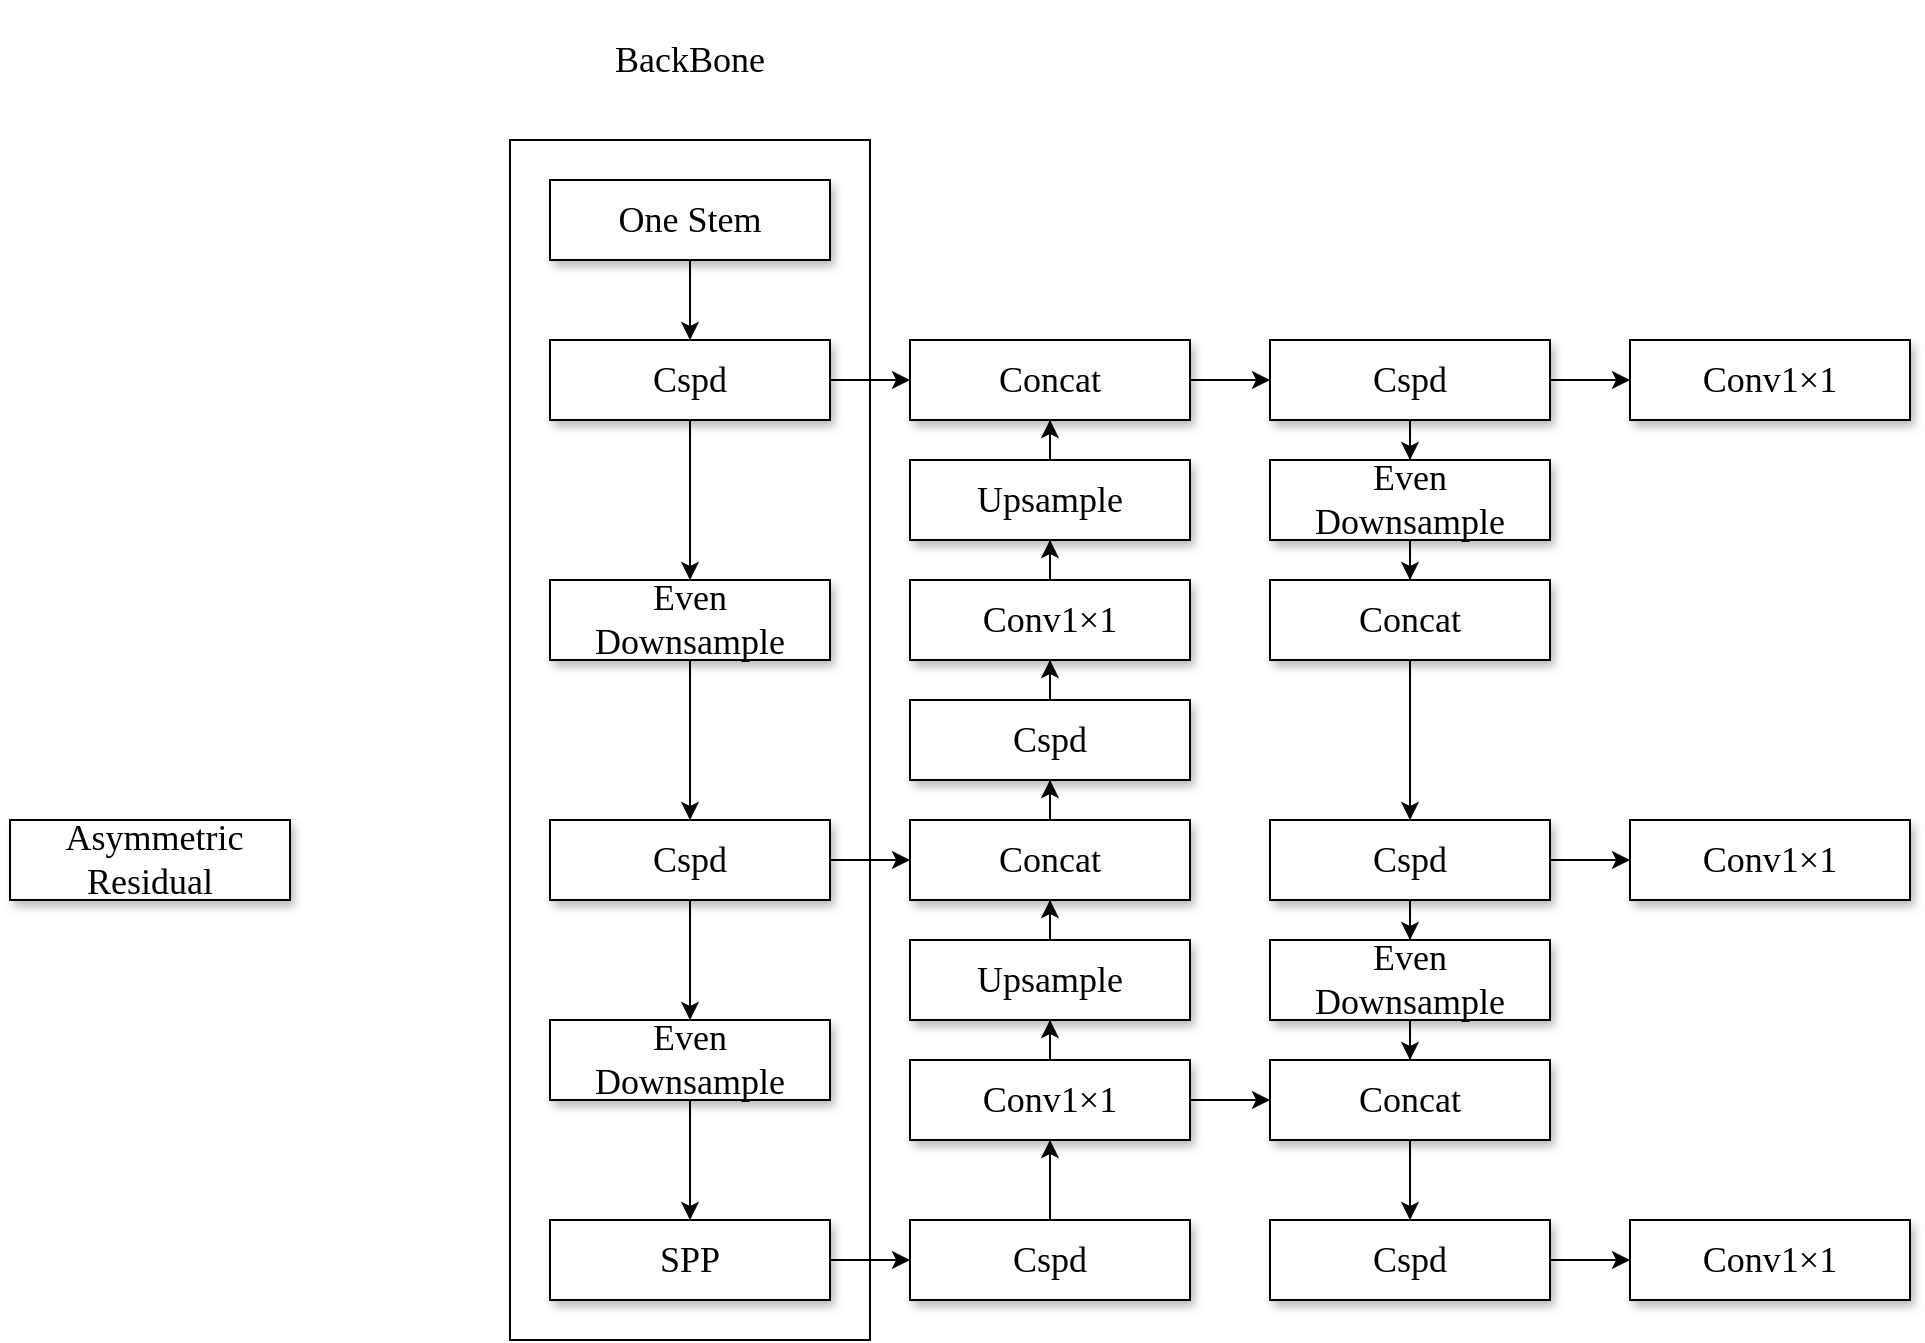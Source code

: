 <mxfile version="24.5.2" type="github">
  <diagram name="Page-1" id="edf60f1a-56cd-e834-aa8a-f176f3a09ee4">
    <mxGraphModel dx="2817" dy="687" grid="1" gridSize="10" guides="1" tooltips="1" connect="1" arrows="1" fold="1" page="1" pageScale="1" pageWidth="1100" pageHeight="850" background="none" math="0" shadow="0">
      <root>
        <mxCell id="0" />
        <mxCell id="1" parent="0" />
        <mxCell id="ypMZO8tSSEuYIi13xaaG-23" value="" style="edgeStyle=orthogonalEdgeStyle;rounded=0;orthogonalLoop=1;jettySize=auto;html=1;" edge="1" parent="1" source="ypMZO8tSSEuYIi13xaaG-7" target="ypMZO8tSSEuYIi13xaaG-15">
          <mxGeometry relative="1" as="geometry" />
        </mxCell>
        <mxCell id="ypMZO8tSSEuYIi13xaaG-7" value="&lt;font style=&quot;font-size: 18px;&quot;&gt;Even Downsample&lt;/font&gt;" style="whiteSpace=wrap;html=1;rounded=0;shadow=1;labelBackgroundColor=none;strokeWidth=1;fontFamily=Verdana;fontSize=8;align=center;spacing=6;" vertex="1" parent="1">
          <mxGeometry x="-360" y="600" width="140" height="40" as="geometry" />
        </mxCell>
        <mxCell id="ypMZO8tSSEuYIi13xaaG-8" value="&lt;font style=&quot;font-size: 18px;&quot;&gt;&amp;nbsp;Asymmetric Residual&lt;/font&gt;" style="whiteSpace=wrap;html=1;rounded=0;shadow=1;labelBackgroundColor=none;strokeWidth=1;fontFamily=Verdana;fontSize=8;align=center;spacing=6;" vertex="1" parent="1">
          <mxGeometry x="-630" y="720" width="140" height="40" as="geometry" />
        </mxCell>
        <mxCell id="ypMZO8tSSEuYIi13xaaG-50" value="" style="edgeStyle=orthogonalEdgeStyle;rounded=0;orthogonalLoop=1;jettySize=auto;html=1;" edge="1" parent="1" source="ypMZO8tSSEuYIi13xaaG-10" target="ypMZO8tSSEuYIi13xaaG-13">
          <mxGeometry relative="1" as="geometry" />
        </mxCell>
        <mxCell id="ypMZO8tSSEuYIi13xaaG-10" value="&lt;span style=&quot;font-size: 18px;&quot;&gt;One Stem&lt;/span&gt;" style="whiteSpace=wrap;html=1;rounded=0;shadow=1;labelBackgroundColor=none;strokeWidth=1;fontFamily=Verdana;fontSize=8;align=center;spacing=6;" vertex="1" parent="1">
          <mxGeometry x="-360" y="400" width="140" height="40" as="geometry" />
        </mxCell>
        <mxCell id="ypMZO8tSSEuYIi13xaaG-63" value="" style="edgeStyle=orthogonalEdgeStyle;rounded=0;orthogonalLoop=1;jettySize=auto;html=1;" edge="1" parent="1" source="ypMZO8tSSEuYIi13xaaG-12" target="ypMZO8tSSEuYIi13xaaG-56">
          <mxGeometry relative="1" as="geometry" />
        </mxCell>
        <mxCell id="ypMZO8tSSEuYIi13xaaG-12" value="&lt;span style=&quot;font-size: 18px;&quot;&gt;Concat&lt;/span&gt;" style="whiteSpace=wrap;html=1;rounded=0;shadow=1;labelBackgroundColor=none;strokeWidth=1;fontFamily=Verdana;fontSize=8;align=center;spacing=6;" vertex="1" parent="1">
          <mxGeometry x="-180" y="480" width="140" height="40" as="geometry" />
        </mxCell>
        <mxCell id="ypMZO8tSSEuYIi13xaaG-22" value="" style="edgeStyle=orthogonalEdgeStyle;rounded=0;orthogonalLoop=1;jettySize=auto;html=1;entryX=0.5;entryY=0;entryDx=0;entryDy=0;" edge="1" parent="1" source="ypMZO8tSSEuYIi13xaaG-13" target="ypMZO8tSSEuYIi13xaaG-7">
          <mxGeometry relative="1" as="geometry">
            <mxPoint x="-310" y="620" as="targetPoint" />
          </mxGeometry>
        </mxCell>
        <mxCell id="ypMZO8tSSEuYIi13xaaG-54" value="" style="edgeStyle=orthogonalEdgeStyle;rounded=0;orthogonalLoop=1;jettySize=auto;html=1;" edge="1" parent="1" source="ypMZO8tSSEuYIi13xaaG-13" target="ypMZO8tSSEuYIi13xaaG-12">
          <mxGeometry relative="1" as="geometry" />
        </mxCell>
        <mxCell id="ypMZO8tSSEuYIi13xaaG-13" value="&lt;span style=&quot;font-size: 18px;&quot;&gt;Cspd&lt;/span&gt;" style="whiteSpace=wrap;html=1;rounded=0;shadow=1;labelBackgroundColor=none;strokeWidth=1;fontFamily=Verdana;fontSize=8;align=center;spacing=6;" vertex="1" parent="1">
          <mxGeometry x="-360" y="480" width="140" height="40" as="geometry" />
        </mxCell>
        <mxCell id="ypMZO8tSSEuYIi13xaaG-25" value="" style="edgeStyle=orthogonalEdgeStyle;rounded=0;orthogonalLoop=1;jettySize=auto;html=1;" edge="1" parent="1" source="ypMZO8tSSEuYIi13xaaG-15" target="ypMZO8tSSEuYIi13xaaG-24">
          <mxGeometry relative="1" as="geometry" />
        </mxCell>
        <mxCell id="ypMZO8tSSEuYIi13xaaG-46" value="" style="edgeStyle=orthogonalEdgeStyle;rounded=0;orthogonalLoop=1;jettySize=auto;html=1;" edge="1" parent="1" source="ypMZO8tSSEuYIi13xaaG-15" target="ypMZO8tSSEuYIi13xaaG-44">
          <mxGeometry relative="1" as="geometry" />
        </mxCell>
        <mxCell id="ypMZO8tSSEuYIi13xaaG-15" value="&lt;span style=&quot;font-size: 18px;&quot;&gt;Cspd&lt;/span&gt;" style="whiteSpace=wrap;html=1;rounded=0;shadow=1;labelBackgroundColor=none;strokeWidth=1;fontFamily=Verdana;fontSize=8;align=center;spacing=6;" vertex="1" parent="1">
          <mxGeometry x="-360" y="720" width="140" height="40" as="geometry" />
        </mxCell>
        <mxCell id="ypMZO8tSSEuYIi13xaaG-27" value="" style="edgeStyle=orthogonalEdgeStyle;rounded=0;orthogonalLoop=1;jettySize=auto;html=1;" edge="1" parent="1" source="ypMZO8tSSEuYIi13xaaG-24" target="ypMZO8tSSEuYIi13xaaG-26">
          <mxGeometry relative="1" as="geometry" />
        </mxCell>
        <mxCell id="ypMZO8tSSEuYIi13xaaG-24" value="&lt;font style=&quot;font-size: 18px;&quot;&gt;Even Downsample&lt;/font&gt;" style="whiteSpace=wrap;html=1;rounded=0;shadow=1;labelBackgroundColor=none;strokeWidth=1;fontFamily=Verdana;fontSize=8;align=center;spacing=6;" vertex="1" parent="1">
          <mxGeometry x="-360" y="820" width="140" height="40" as="geometry" />
        </mxCell>
        <mxCell id="ypMZO8tSSEuYIi13xaaG-29" value="" style="edgeStyle=orthogonalEdgeStyle;rounded=0;orthogonalLoop=1;jettySize=auto;html=1;" edge="1" parent="1" source="ypMZO8tSSEuYIi13xaaG-26" target="ypMZO8tSSEuYIi13xaaG-28">
          <mxGeometry relative="1" as="geometry" />
        </mxCell>
        <mxCell id="ypMZO8tSSEuYIi13xaaG-26" value="&lt;font style=&quot;font-size: 18px;&quot;&gt;SPP&lt;/font&gt;" style="whiteSpace=wrap;html=1;rounded=0;shadow=1;labelBackgroundColor=none;strokeWidth=1;fontFamily=Verdana;fontSize=8;align=center;spacing=6;" vertex="1" parent="1">
          <mxGeometry x="-360" y="920" width="140" height="40" as="geometry" />
        </mxCell>
        <mxCell id="ypMZO8tSSEuYIi13xaaG-37" value="" style="edgeStyle=orthogonalEdgeStyle;rounded=0;orthogonalLoop=1;jettySize=auto;html=1;" edge="1" parent="1" source="ypMZO8tSSEuYIi13xaaG-28" target="ypMZO8tSSEuYIi13xaaG-32">
          <mxGeometry relative="1" as="geometry" />
        </mxCell>
        <mxCell id="ypMZO8tSSEuYIi13xaaG-28" value="&lt;span style=&quot;font-size: 18px;&quot;&gt;Cspd&lt;/span&gt;" style="whiteSpace=wrap;html=1;rounded=0;shadow=1;labelBackgroundColor=none;strokeWidth=1;fontFamily=Verdana;fontSize=8;align=center;spacing=6;" vertex="1" parent="1">
          <mxGeometry x="-180" y="920" width="140" height="40" as="geometry" />
        </mxCell>
        <mxCell id="ypMZO8tSSEuYIi13xaaG-43" value="" style="edgeStyle=orthogonalEdgeStyle;rounded=0;orthogonalLoop=1;jettySize=auto;html=1;" edge="1" parent="1" source="ypMZO8tSSEuYIi13xaaG-32" target="ypMZO8tSSEuYIi13xaaG-35">
          <mxGeometry relative="1" as="geometry" />
        </mxCell>
        <mxCell id="ypMZO8tSSEuYIi13xaaG-72" value="" style="edgeStyle=orthogonalEdgeStyle;rounded=0;orthogonalLoop=1;jettySize=auto;html=1;" edge="1" parent="1" source="ypMZO8tSSEuYIi13xaaG-32" target="ypMZO8tSSEuYIi13xaaG-61">
          <mxGeometry relative="1" as="geometry" />
        </mxCell>
        <mxCell id="ypMZO8tSSEuYIi13xaaG-32" value="&lt;font style=&quot;font-size: 18px;&quot;&gt;Conv1×1&lt;/font&gt;" style="whiteSpace=wrap;html=1;rounded=0;shadow=1;labelBackgroundColor=none;strokeWidth=1;fontFamily=Verdana;fontSize=8;align=center;spacing=6;" vertex="1" parent="1">
          <mxGeometry x="-180" y="840" width="140" height="40" as="geometry" />
        </mxCell>
        <mxCell id="ypMZO8tSSEuYIi13xaaG-49" value="" style="edgeStyle=orthogonalEdgeStyle;rounded=0;orthogonalLoop=1;jettySize=auto;html=1;" edge="1" parent="1" source="ypMZO8tSSEuYIi13xaaG-34" target="ypMZO8tSSEuYIi13xaaG-48">
          <mxGeometry relative="1" as="geometry" />
        </mxCell>
        <mxCell id="ypMZO8tSSEuYIi13xaaG-34" value="&lt;span style=&quot;font-size: 18px;&quot;&gt;Cspd&lt;/span&gt;" style="whiteSpace=wrap;html=1;rounded=0;shadow=1;labelBackgroundColor=none;strokeWidth=1;fontFamily=Verdana;fontSize=8;align=center;spacing=6;" vertex="1" parent="1">
          <mxGeometry x="-180" y="660" width="140" height="40" as="geometry" />
        </mxCell>
        <mxCell id="ypMZO8tSSEuYIi13xaaG-45" value="" style="edgeStyle=orthogonalEdgeStyle;rounded=0;orthogonalLoop=1;jettySize=auto;html=1;" edge="1" parent="1" source="ypMZO8tSSEuYIi13xaaG-35" target="ypMZO8tSSEuYIi13xaaG-44">
          <mxGeometry relative="1" as="geometry" />
        </mxCell>
        <mxCell id="ypMZO8tSSEuYIi13xaaG-35" value="&lt;span style=&quot;font-size: 18px;&quot;&gt;Upsample&lt;/span&gt;" style="whiteSpace=wrap;html=1;rounded=0;shadow=1;labelBackgroundColor=none;strokeWidth=1;fontFamily=Verdana;fontSize=8;align=center;spacing=6;" vertex="1" parent="1">
          <mxGeometry x="-180" y="780" width="140" height="40" as="geometry" />
        </mxCell>
        <mxCell id="ypMZO8tSSEuYIi13xaaG-47" value="" style="edgeStyle=orthogonalEdgeStyle;rounded=0;orthogonalLoop=1;jettySize=auto;html=1;" edge="1" parent="1" source="ypMZO8tSSEuYIi13xaaG-44" target="ypMZO8tSSEuYIi13xaaG-34">
          <mxGeometry relative="1" as="geometry" />
        </mxCell>
        <mxCell id="ypMZO8tSSEuYIi13xaaG-44" value="&lt;span style=&quot;font-size: 18px;&quot;&gt;Concat&lt;/span&gt;" style="whiteSpace=wrap;html=1;rounded=0;shadow=1;labelBackgroundColor=none;strokeWidth=1;fontFamily=Verdana;fontSize=8;align=center;spacing=6;" vertex="1" parent="1">
          <mxGeometry x="-180" y="720" width="140" height="40" as="geometry" />
        </mxCell>
        <mxCell id="ypMZO8tSSEuYIi13xaaG-52" value="" style="edgeStyle=orthogonalEdgeStyle;rounded=0;orthogonalLoop=1;jettySize=auto;html=1;" edge="1" parent="1" source="ypMZO8tSSEuYIi13xaaG-48" target="ypMZO8tSSEuYIi13xaaG-51">
          <mxGeometry relative="1" as="geometry" />
        </mxCell>
        <mxCell id="ypMZO8tSSEuYIi13xaaG-48" value="&lt;font style=&quot;font-size: 18px;&quot;&gt;Conv1×1&lt;/font&gt;" style="whiteSpace=wrap;html=1;rounded=0;shadow=1;labelBackgroundColor=none;strokeWidth=1;fontFamily=Verdana;fontSize=8;align=center;spacing=6;" vertex="1" parent="1">
          <mxGeometry x="-180" y="600" width="140" height="40" as="geometry" />
        </mxCell>
        <mxCell id="ypMZO8tSSEuYIi13xaaG-55" value="" style="edgeStyle=orthogonalEdgeStyle;rounded=0;orthogonalLoop=1;jettySize=auto;html=1;" edge="1" parent="1" source="ypMZO8tSSEuYIi13xaaG-51" target="ypMZO8tSSEuYIi13xaaG-12">
          <mxGeometry relative="1" as="geometry" />
        </mxCell>
        <mxCell id="ypMZO8tSSEuYIi13xaaG-51" value="&lt;span style=&quot;font-size: 18px;&quot;&gt;Upsample&lt;/span&gt;" style="whiteSpace=wrap;html=1;rounded=0;shadow=1;labelBackgroundColor=none;strokeWidth=1;fontFamily=Verdana;fontSize=8;align=center;spacing=6;" vertex="1" parent="1">
          <mxGeometry x="-180" y="540" width="140" height="40" as="geometry" />
        </mxCell>
        <mxCell id="ypMZO8tSSEuYIi13xaaG-65" value="" style="edgeStyle=orthogonalEdgeStyle;rounded=0;orthogonalLoop=1;jettySize=auto;html=1;" edge="1" parent="1" source="ypMZO8tSSEuYIi13xaaG-56" target="ypMZO8tSSEuYIi13xaaG-57">
          <mxGeometry relative="1" as="geometry" />
        </mxCell>
        <mxCell id="ypMZO8tSSEuYIi13xaaG-74" value="" style="edgeStyle=orthogonalEdgeStyle;rounded=0;orthogonalLoop=1;jettySize=auto;html=1;" edge="1" parent="1" source="ypMZO8tSSEuYIi13xaaG-56" target="ypMZO8tSSEuYIi13xaaG-73">
          <mxGeometry relative="1" as="geometry" />
        </mxCell>
        <mxCell id="ypMZO8tSSEuYIi13xaaG-56" value="&lt;span style=&quot;font-size: 18px;&quot;&gt;Cspd&lt;/span&gt;" style="whiteSpace=wrap;html=1;rounded=0;shadow=1;labelBackgroundColor=none;strokeWidth=1;fontFamily=Verdana;fontSize=8;align=center;spacing=6;" vertex="1" parent="1">
          <mxGeometry y="480" width="140" height="40" as="geometry" />
        </mxCell>
        <mxCell id="ypMZO8tSSEuYIi13xaaG-67" value="" style="edgeStyle=orthogonalEdgeStyle;rounded=0;orthogonalLoop=1;jettySize=auto;html=1;" edge="1" parent="1" source="ypMZO8tSSEuYIi13xaaG-57" target="ypMZO8tSSEuYIi13xaaG-58">
          <mxGeometry relative="1" as="geometry" />
        </mxCell>
        <mxCell id="ypMZO8tSSEuYIi13xaaG-57" value="&lt;font style=&quot;font-size: 18px;&quot;&gt;Even Downsample&lt;/font&gt;" style="whiteSpace=wrap;html=1;rounded=0;shadow=1;labelBackgroundColor=none;strokeWidth=1;fontFamily=Verdana;fontSize=8;align=center;spacing=6;" vertex="1" parent="1">
          <mxGeometry y="540" width="140" height="40" as="geometry" />
        </mxCell>
        <mxCell id="ypMZO8tSSEuYIi13xaaG-68" value="" style="edgeStyle=orthogonalEdgeStyle;rounded=0;orthogonalLoop=1;jettySize=auto;html=1;" edge="1" parent="1" source="ypMZO8tSSEuYIi13xaaG-58" target="ypMZO8tSSEuYIi13xaaG-59">
          <mxGeometry relative="1" as="geometry" />
        </mxCell>
        <mxCell id="ypMZO8tSSEuYIi13xaaG-58" value="&lt;span style=&quot;font-size: 18px;&quot;&gt;Concat&lt;/span&gt;" style="whiteSpace=wrap;html=1;rounded=0;shadow=1;labelBackgroundColor=none;strokeWidth=1;fontFamily=Verdana;fontSize=8;align=center;spacing=6;" vertex="1" parent="1">
          <mxGeometry y="600" width="140" height="40" as="geometry" />
        </mxCell>
        <mxCell id="ypMZO8tSSEuYIi13xaaG-69" value="" style="edgeStyle=orthogonalEdgeStyle;rounded=0;orthogonalLoop=1;jettySize=auto;html=1;" edge="1" parent="1" source="ypMZO8tSSEuYIi13xaaG-59" target="ypMZO8tSSEuYIi13xaaG-60">
          <mxGeometry relative="1" as="geometry" />
        </mxCell>
        <mxCell id="ypMZO8tSSEuYIi13xaaG-76" value="" style="edgeStyle=orthogonalEdgeStyle;rounded=0;orthogonalLoop=1;jettySize=auto;html=1;" edge="1" parent="1" source="ypMZO8tSSEuYIi13xaaG-59" target="ypMZO8tSSEuYIi13xaaG-75">
          <mxGeometry relative="1" as="geometry" />
        </mxCell>
        <mxCell id="ypMZO8tSSEuYIi13xaaG-59" value="&lt;span style=&quot;font-size: 18px;&quot;&gt;Cspd&lt;/span&gt;" style="whiteSpace=wrap;html=1;rounded=0;shadow=1;labelBackgroundColor=none;strokeWidth=1;fontFamily=Verdana;fontSize=8;align=center;spacing=6;" vertex="1" parent="1">
          <mxGeometry y="720" width="140" height="40" as="geometry" />
        </mxCell>
        <mxCell id="ypMZO8tSSEuYIi13xaaG-70" value="" style="edgeStyle=orthogonalEdgeStyle;rounded=0;orthogonalLoop=1;jettySize=auto;html=1;" edge="1" parent="1" source="ypMZO8tSSEuYIi13xaaG-60" target="ypMZO8tSSEuYIi13xaaG-61">
          <mxGeometry relative="1" as="geometry" />
        </mxCell>
        <mxCell id="ypMZO8tSSEuYIi13xaaG-60" value="&lt;font style=&quot;font-size: 18px;&quot;&gt;Even Downsample&lt;/font&gt;" style="whiteSpace=wrap;html=1;rounded=0;shadow=1;labelBackgroundColor=none;strokeWidth=1;fontFamily=Verdana;fontSize=8;align=center;spacing=6;" vertex="1" parent="1">
          <mxGeometry y="780" width="140" height="40" as="geometry" />
        </mxCell>
        <mxCell id="ypMZO8tSSEuYIi13xaaG-71" value="" style="edgeStyle=orthogonalEdgeStyle;rounded=0;orthogonalLoop=1;jettySize=auto;html=1;" edge="1" parent="1" source="ypMZO8tSSEuYIi13xaaG-61" target="ypMZO8tSSEuYIi13xaaG-62">
          <mxGeometry relative="1" as="geometry" />
        </mxCell>
        <mxCell id="ypMZO8tSSEuYIi13xaaG-61" value="&lt;span style=&quot;font-size: 18px;&quot;&gt;Concat&lt;/span&gt;" style="whiteSpace=wrap;html=1;rounded=0;shadow=1;labelBackgroundColor=none;strokeWidth=1;fontFamily=Verdana;fontSize=8;align=center;spacing=6;" vertex="1" parent="1">
          <mxGeometry y="840" width="140" height="40" as="geometry" />
        </mxCell>
        <mxCell id="ypMZO8tSSEuYIi13xaaG-79" value="" style="edgeStyle=orthogonalEdgeStyle;rounded=0;orthogonalLoop=1;jettySize=auto;html=1;" edge="1" parent="1" source="ypMZO8tSSEuYIi13xaaG-62" target="ypMZO8tSSEuYIi13xaaG-77">
          <mxGeometry relative="1" as="geometry" />
        </mxCell>
        <mxCell id="ypMZO8tSSEuYIi13xaaG-62" value="&lt;span style=&quot;font-size: 18px;&quot;&gt;Cspd&lt;/span&gt;" style="whiteSpace=wrap;html=1;rounded=0;shadow=1;labelBackgroundColor=none;strokeWidth=1;fontFamily=Verdana;fontSize=8;align=center;spacing=6;" vertex="1" parent="1">
          <mxGeometry y="920" width="140" height="40" as="geometry" />
        </mxCell>
        <mxCell id="ypMZO8tSSEuYIi13xaaG-73" value="&lt;font style=&quot;font-size: 18px;&quot;&gt;Conv1×1&lt;/font&gt;" style="whiteSpace=wrap;html=1;rounded=0;shadow=1;labelBackgroundColor=none;strokeWidth=1;fontFamily=Verdana;fontSize=8;align=center;spacing=6;" vertex="1" parent="1">
          <mxGeometry x="180" y="480" width="140" height="40" as="geometry" />
        </mxCell>
        <mxCell id="ypMZO8tSSEuYIi13xaaG-75" value="&lt;font style=&quot;font-size: 18px;&quot;&gt;Conv1×1&lt;/font&gt;" style="whiteSpace=wrap;html=1;rounded=0;shadow=1;labelBackgroundColor=none;strokeWidth=1;fontFamily=Verdana;fontSize=8;align=center;spacing=6;" vertex="1" parent="1">
          <mxGeometry x="180" y="720" width="140" height="40" as="geometry" />
        </mxCell>
        <mxCell id="ypMZO8tSSEuYIi13xaaG-77" value="&lt;font style=&quot;font-size: 18px;&quot;&gt;Conv1×1&lt;/font&gt;" style="whiteSpace=wrap;html=1;rounded=0;shadow=1;labelBackgroundColor=none;strokeWidth=1;fontFamily=Verdana;fontSize=8;align=center;spacing=6;" vertex="1" parent="1">
          <mxGeometry x="180" y="920" width="140" height="40" as="geometry" />
        </mxCell>
        <mxCell id="ypMZO8tSSEuYIi13xaaG-80" value="" style="rounded=0;whiteSpace=wrap;html=1;fillColor=none;" vertex="1" parent="1">
          <mxGeometry x="-380" y="380" width="180" height="600" as="geometry" />
        </mxCell>
        <mxCell id="ypMZO8tSSEuYIi13xaaG-81" value="&lt;span style=&quot;font-family: Verdana; font-size: 18px;&quot;&gt;BackBone&lt;/span&gt;" style="rounded=0;whiteSpace=wrap;html=1;strokeColor=none;" vertex="1" parent="1">
          <mxGeometry x="-350" y="310" width="120" height="60" as="geometry" />
        </mxCell>
      </root>
    </mxGraphModel>
  </diagram>
</mxfile>
